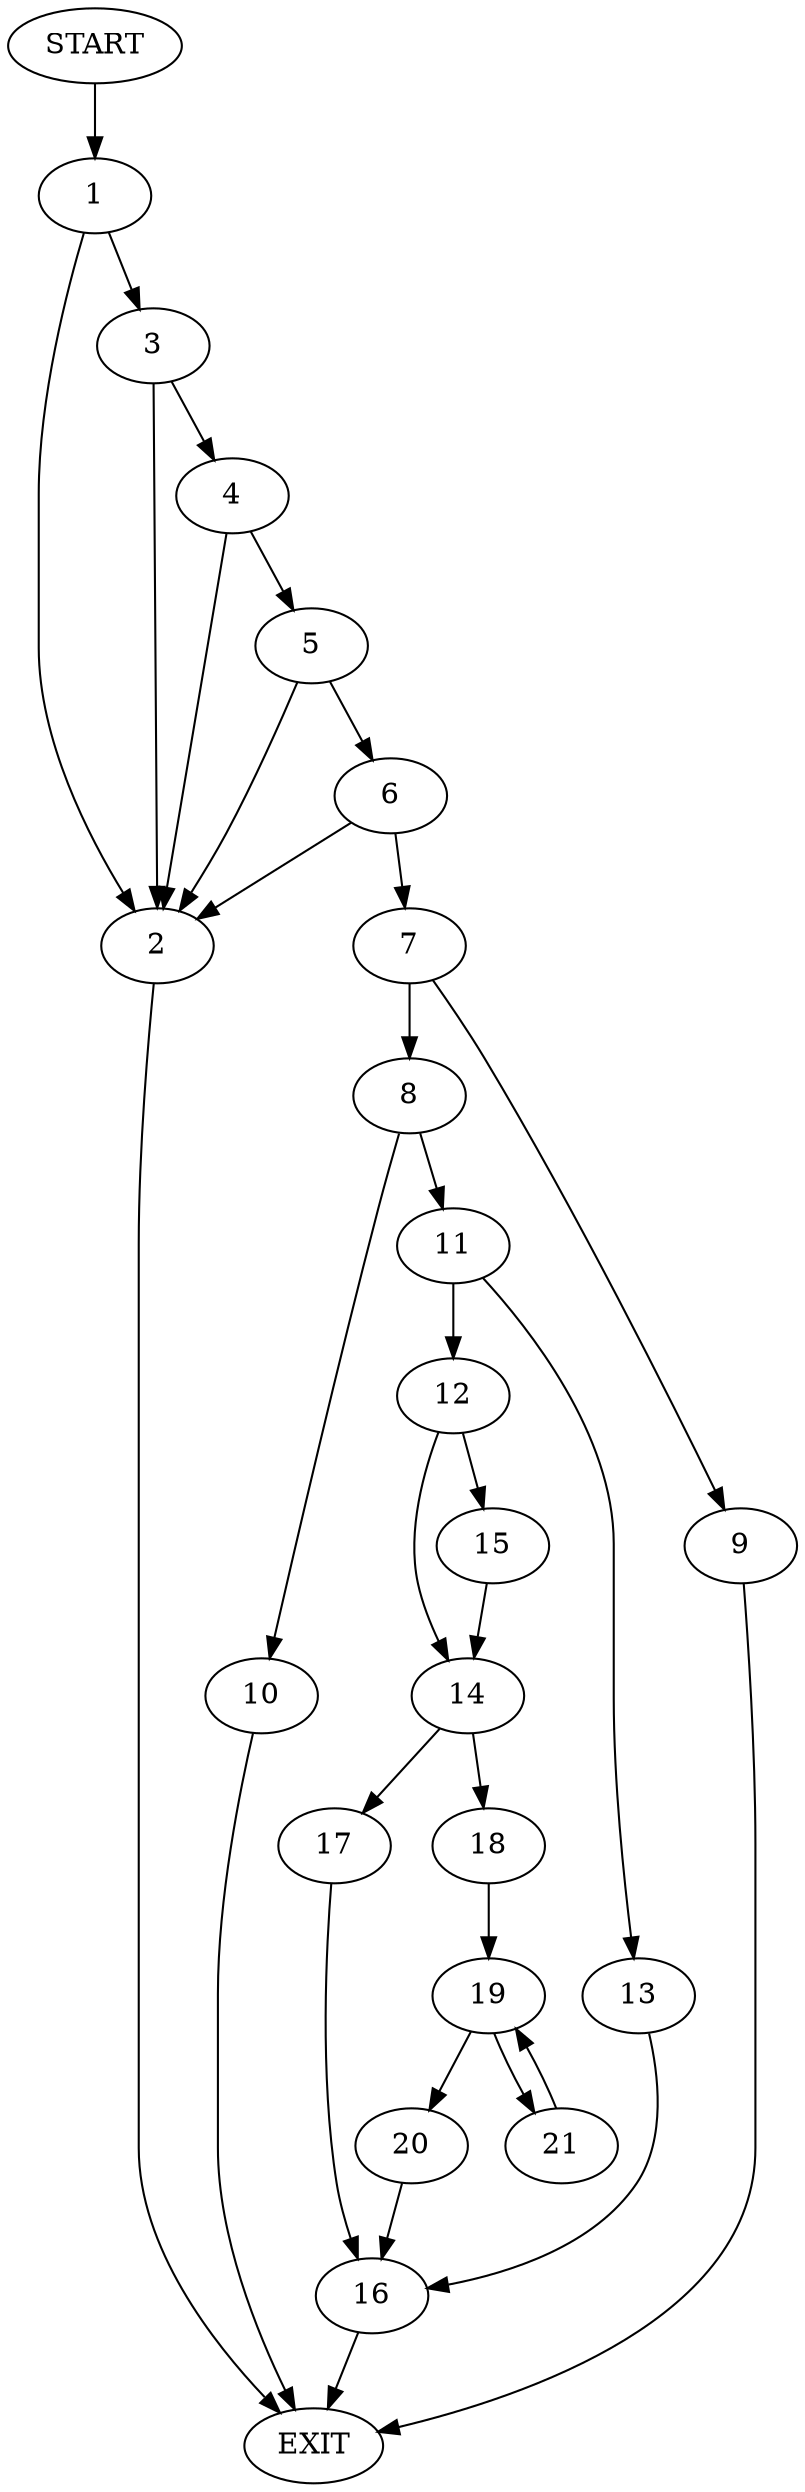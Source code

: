digraph {
0 [label="START"]
22 [label="EXIT"]
0 -> 1
1 -> 2
1 -> 3
3 -> 4
3 -> 2
2 -> 22
4 -> 5
4 -> 2
5 -> 6
5 -> 2
6 -> 7
6 -> 2
7 -> 8
7 -> 9
9 -> 22
8 -> 10
8 -> 11
11 -> 12
11 -> 13
10 -> 22
12 -> 14
12 -> 15
13 -> 16
15 -> 14
14 -> 17
14 -> 18
17 -> 16
18 -> 19
16 -> 22
19 -> 20
19 -> 21
21 -> 19
20 -> 16
}
